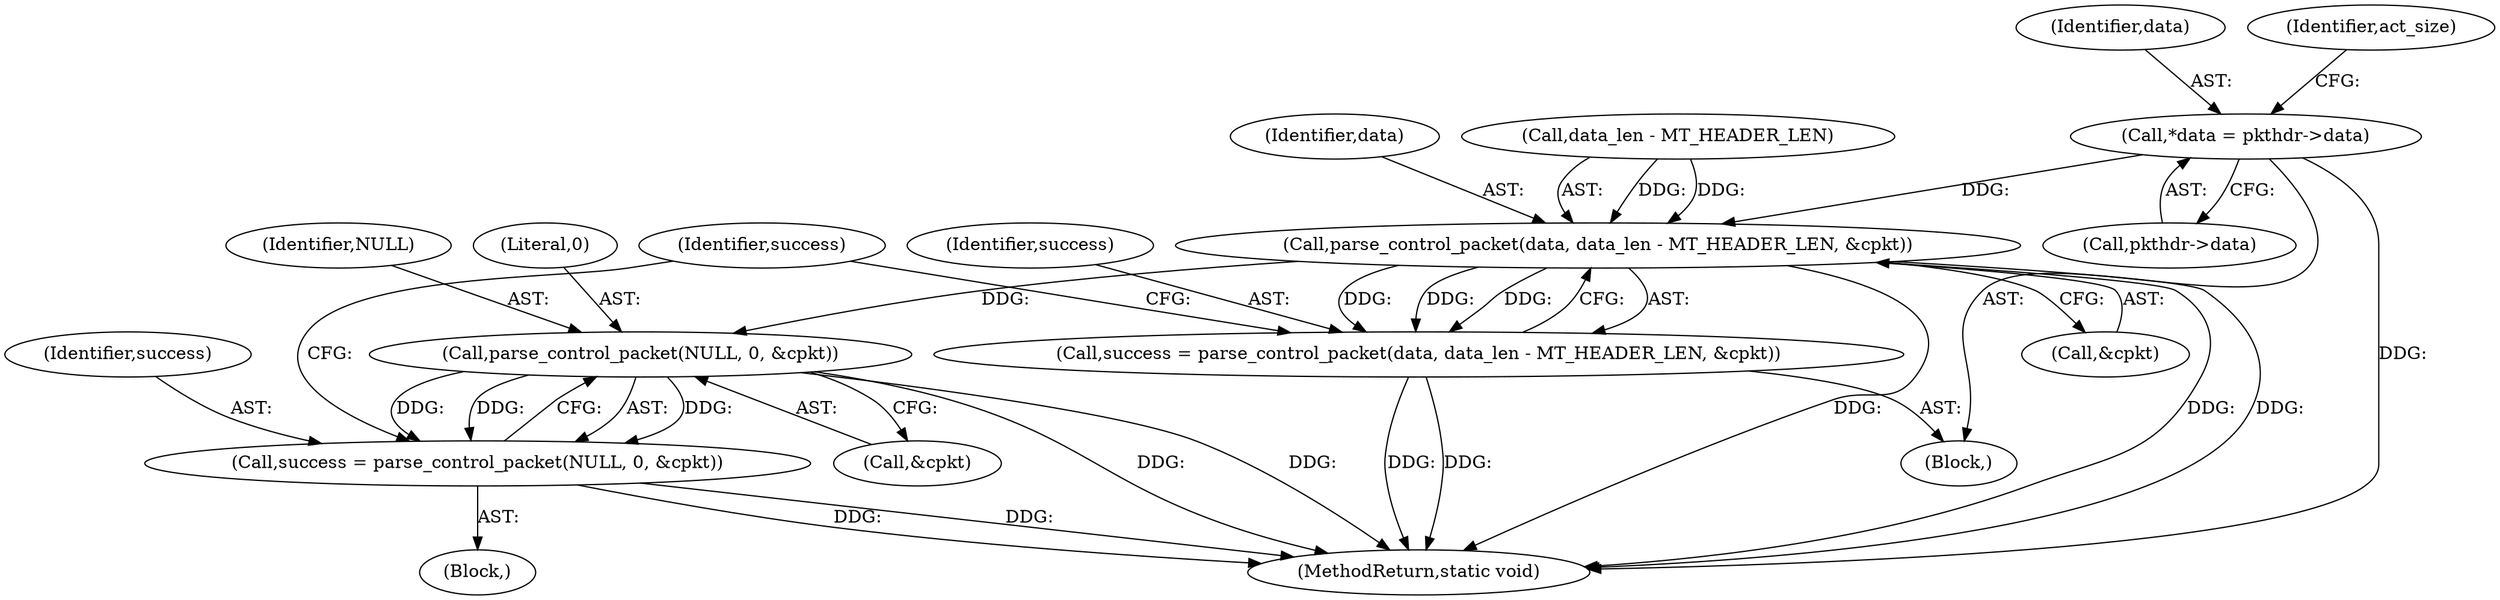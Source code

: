 digraph "0_MAC-Telnet_b69d11727d4f0f8cf719c79e3fb700f55ca03e9a_1@pointer" {
"1000112" [label="(Call,*data = pkthdr->data)"];
"1000140" [label="(Call,parse_control_packet(data, data_len - MT_HEADER_LEN, &cpkt))"];
"1000138" [label="(Call,success = parse_control_packet(data, data_len - MT_HEADER_LEN, &cpkt))"];
"1000459" [label="(Call,parse_control_packet(NULL, 0, &cpkt))"];
"1000457" [label="(Call,success = parse_control_packet(NULL, 0, &cpkt))"];
"1000461" [label="(Literal,0)"];
"1000113" [label="(Identifier,data)"];
"1000458" [label="(Identifier,success)"];
"1000493" [label="(MethodReturn,static void)"];
"1000145" [label="(Call,&cpkt)"];
"1000140" [label="(Call,parse_control_packet(data, data_len - MT_HEADER_LEN, &cpkt))"];
"1000119" [label="(Identifier,act_size)"];
"1000108" [label="(Block,)"];
"1000112" [label="(Call,*data = pkthdr->data)"];
"1000141" [label="(Identifier,data)"];
"1000142" [label="(Call,data_len - MT_HEADER_LEN)"];
"1000459" [label="(Call,parse_control_packet(NULL, 0, &cpkt))"];
"1000457" [label="(Call,success = parse_control_packet(NULL, 0, &cpkt))"];
"1000460" [label="(Identifier,NULL)"];
"1000139" [label="(Identifier,success)"];
"1000148" [label="(Identifier,success)"];
"1000149" [label="(Block,)"];
"1000462" [label="(Call,&cpkt)"];
"1000114" [label="(Call,pkthdr->data)"];
"1000138" [label="(Call,success = parse_control_packet(data, data_len - MT_HEADER_LEN, &cpkt))"];
"1000112" -> "1000108"  [label="AST: "];
"1000112" -> "1000114"  [label="CFG: "];
"1000113" -> "1000112"  [label="AST: "];
"1000114" -> "1000112"  [label="AST: "];
"1000119" -> "1000112"  [label="CFG: "];
"1000112" -> "1000493"  [label="DDG: "];
"1000112" -> "1000140"  [label="DDG: "];
"1000140" -> "1000138"  [label="AST: "];
"1000140" -> "1000145"  [label="CFG: "];
"1000141" -> "1000140"  [label="AST: "];
"1000142" -> "1000140"  [label="AST: "];
"1000145" -> "1000140"  [label="AST: "];
"1000138" -> "1000140"  [label="CFG: "];
"1000140" -> "1000493"  [label="DDG: "];
"1000140" -> "1000493"  [label="DDG: "];
"1000140" -> "1000493"  [label="DDG: "];
"1000140" -> "1000138"  [label="DDG: "];
"1000140" -> "1000138"  [label="DDG: "];
"1000140" -> "1000138"  [label="DDG: "];
"1000142" -> "1000140"  [label="DDG: "];
"1000142" -> "1000140"  [label="DDG: "];
"1000140" -> "1000459"  [label="DDG: "];
"1000138" -> "1000108"  [label="AST: "];
"1000139" -> "1000138"  [label="AST: "];
"1000148" -> "1000138"  [label="CFG: "];
"1000138" -> "1000493"  [label="DDG: "];
"1000138" -> "1000493"  [label="DDG: "];
"1000459" -> "1000457"  [label="AST: "];
"1000459" -> "1000462"  [label="CFG: "];
"1000460" -> "1000459"  [label="AST: "];
"1000461" -> "1000459"  [label="AST: "];
"1000462" -> "1000459"  [label="AST: "];
"1000457" -> "1000459"  [label="CFG: "];
"1000459" -> "1000493"  [label="DDG: "];
"1000459" -> "1000493"  [label="DDG: "];
"1000459" -> "1000457"  [label="DDG: "];
"1000459" -> "1000457"  [label="DDG: "];
"1000459" -> "1000457"  [label="DDG: "];
"1000457" -> "1000149"  [label="AST: "];
"1000458" -> "1000457"  [label="AST: "];
"1000148" -> "1000457"  [label="CFG: "];
"1000457" -> "1000493"  [label="DDG: "];
"1000457" -> "1000493"  [label="DDG: "];
}
